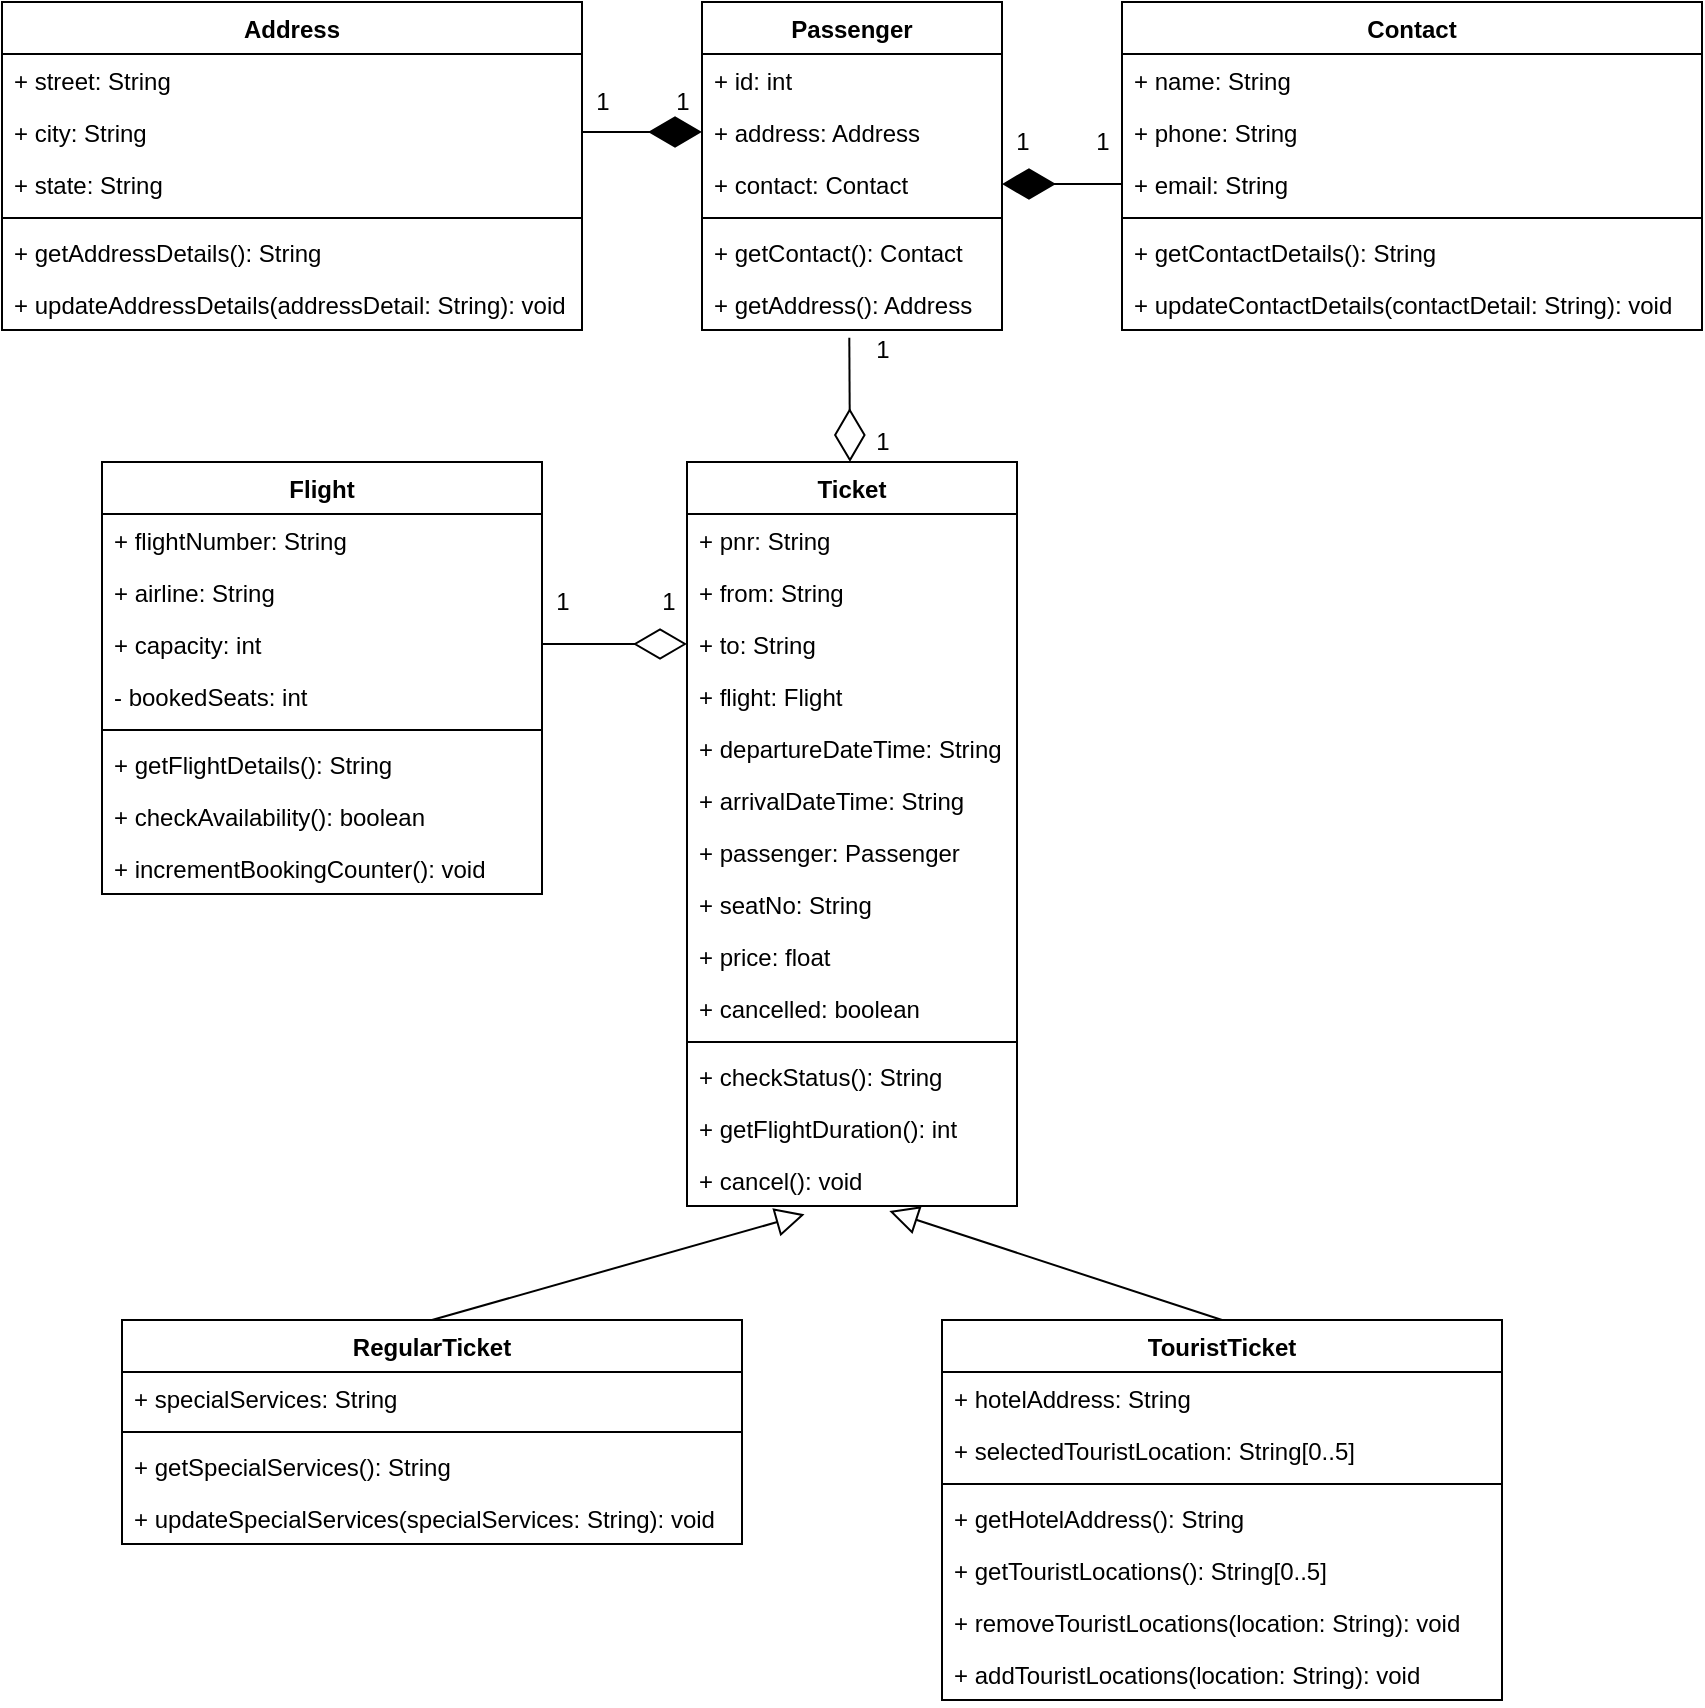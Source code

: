 <mxfile version="14.1.8" type="device"><diagram id="u4aO8NlVQv7wUik7gx_t" name="Page-1"><mxGraphModel dx="1008" dy="482" grid="1" gridSize="10" guides="1" tooltips="1" connect="1" arrows="1" fold="1" page="1" pageScale="1" pageWidth="850" pageHeight="1100" math="0" shadow="0"><root><mxCell id="0"/><mxCell id="1" parent="0"/><mxCell id="AhDVwr11XmGg5NeCfyM9-29" value="" style="endArrow=diamondThin;endFill=1;endSize=24;html=1;exitX=1;exitY=0.5;exitDx=0;exitDy=0;entryX=0;entryY=0.5;entryDx=0;entryDy=0;" parent="1" source="AhDVwr11XmGg5NeCfyM9-44" target="AhDVwr11XmGg5NeCfyM9-24" edge="1"><mxGeometry width="160" relative="1" as="geometry"><mxPoint x="90" y="270" as="sourcePoint"/><mxPoint x="250" y="270" as="targetPoint"/></mxGeometry></mxCell><mxCell id="AhDVwr11XmGg5NeCfyM9-30" value="1" style="text;html=1;align=center;verticalAlign=middle;resizable=0;points=[];autosize=1;" parent="1" vertex="1"><mxGeometry x="360" y="80" width="20" height="20" as="geometry"/></mxCell><mxCell id="AhDVwr11XmGg5NeCfyM9-31" value="1" style="text;html=1;align=center;verticalAlign=middle;resizable=0;points=[];autosize=1;" parent="1" vertex="1"><mxGeometry x="400" y="80" width="20" height="20" as="geometry"/></mxCell><mxCell id="AhDVwr11XmGg5NeCfyM9-32" value="" style="endArrow=diamondThin;endFill=1;endSize=24;html=1;exitX=0;exitY=0.5;exitDx=0;exitDy=0;entryX=1;entryY=0.5;entryDx=0;entryDy=0;" parent="1" source="AhDVwr11XmGg5NeCfyM9-38" target="AhDVwr11XmGg5NeCfyM9-25" edge="1"><mxGeometry width="160" relative="1" as="geometry"><mxPoint x="260" y="115" as="sourcePoint"/><mxPoint x="350" y="115" as="targetPoint"/></mxGeometry></mxCell><mxCell id="AhDVwr11XmGg5NeCfyM9-33" value="1" style="text;html=1;align=center;verticalAlign=middle;resizable=0;points=[];autosize=1;" parent="1" vertex="1"><mxGeometry x="570" y="100" width="20" height="20" as="geometry"/></mxCell><mxCell id="AhDVwr11XmGg5NeCfyM9-34" value="1" style="text;html=1;align=center;verticalAlign=middle;resizable=0;points=[];autosize=1;" parent="1" vertex="1"><mxGeometry x="610" y="100" width="20" height="20" as="geometry"/></mxCell><mxCell id="AhDVwr11XmGg5NeCfyM9-65" value="" style="endArrow=diamondThin;endFill=0;endSize=24;html=1;exitX=1;exitY=0.5;exitDx=0;exitDy=0;entryX=0;entryY=0.5;entryDx=0;entryDy=0;" parent="1" target="dr_cNDjnIE-Zjc2kXZT7-21" edge="1"><mxGeometry width="160" relative="1" as="geometry"><mxPoint x="340.0" y="361.0" as="sourcePoint"/><mxPoint x="380" y="550" as="targetPoint"/></mxGeometry></mxCell><mxCell id="AhDVwr11XmGg5NeCfyM9-71" value="" style="endArrow=diamondThin;endFill=0;endSize=24;html=1;exitX=0.491;exitY=1.147;exitDx=0;exitDy=0;exitPerimeter=0;" parent="1" source="AhDVwr11XmGg5NeCfyM9-28" target="dr_cNDjnIE-Zjc2kXZT7-1" edge="1"><mxGeometry width="160" relative="1" as="geometry"><mxPoint x="350" y="371.0" as="sourcePoint"/><mxPoint x="422.5" y="371.0" as="targetPoint"/></mxGeometry></mxCell><mxCell id="AhDVwr11XmGg5NeCfyM9-72" value="" style="edgeStyle=none;html=1;endSize=12;endArrow=block;endFill=0;exitX=0.5;exitY=0;exitDx=0;exitDy=0;entryX=0.356;entryY=1.16;entryDx=0;entryDy=0;entryPerimeter=0;" parent="1" source="dr_cNDjnIE-Zjc2kXZT7-5" target="AhDVwr11XmGg5NeCfyM9-63" edge="1"><mxGeometry width="160" relative="1" as="geometry"><mxPoint x="230" y="600" as="sourcePoint"/><mxPoint x="390" y="600" as="targetPoint"/></mxGeometry></mxCell><mxCell id="AhDVwr11XmGg5NeCfyM9-73" value="" style="edgeStyle=none;html=1;endSize=12;endArrow=block;endFill=0;exitX=0.5;exitY=0;exitDx=0;exitDy=0;entryX=0.613;entryY=1.096;entryDx=0;entryDy=0;entryPerimeter=0;" parent="1" source="dr_cNDjnIE-Zjc2kXZT7-9" target="AhDVwr11XmGg5NeCfyM9-63" edge="1"><mxGeometry width="160" relative="1" as="geometry"><mxPoint x="295" y="709" as="sourcePoint"/><mxPoint x="481.24" y="656.16" as="targetPoint"/></mxGeometry></mxCell><mxCell id="AhDVwr11XmGg5NeCfyM9-74" value="1" style="text;html=1;align=center;verticalAlign=middle;resizable=0;points=[];autosize=1;" parent="1" vertex="1"><mxGeometry x="500" y="250" width="20" height="20" as="geometry"/></mxCell><mxCell id="AhDVwr11XmGg5NeCfyM9-75" value="1" style="text;html=1;align=center;verticalAlign=middle;resizable=0;points=[];autosize=1;" parent="1" vertex="1"><mxGeometry x="500" y="204" width="20" height="20" as="geometry"/></mxCell><mxCell id="AhDVwr11XmGg5NeCfyM9-76" value="1" style="text;html=1;align=center;verticalAlign=middle;resizable=0;points=[];autosize=1;" parent="1" vertex="1"><mxGeometry x="340" y="330" width="20" height="20" as="geometry"/></mxCell><mxCell id="AhDVwr11XmGg5NeCfyM9-77" value="1" style="text;html=1;align=center;verticalAlign=middle;resizable=0;points=[];autosize=1;" parent="1" vertex="1"><mxGeometry x="392.5" y="330" width="20" height="20" as="geometry"/></mxCell><mxCell id="AhDVwr11XmGg5NeCfyM9-22" value="Passenger" style="swimlane;fontStyle=1;align=center;verticalAlign=top;childLayout=stackLayout;horizontal=1;startSize=26;horizontalStack=0;resizeParent=1;resizeParentMax=0;resizeLast=0;collapsible=1;marginBottom=0;" parent="1" vertex="1"><mxGeometry x="420" y="40" width="150" height="164" as="geometry"><mxRectangle x="200" y="120" width="80" height="26" as="alternateBounds"/></mxGeometry></mxCell><mxCell id="AhDVwr11XmGg5NeCfyM9-23" value="+ id: int" style="text;strokeColor=none;fillColor=none;align=left;verticalAlign=top;spacingLeft=4;spacingRight=4;overflow=hidden;rotatable=0;points=[[0,0.5],[1,0.5]];portConstraint=eastwest;" parent="AhDVwr11XmGg5NeCfyM9-22" vertex="1"><mxGeometry y="26" width="150" height="26" as="geometry"/></mxCell><mxCell id="AhDVwr11XmGg5NeCfyM9-24" value="+ address: Address" style="text;strokeColor=none;fillColor=none;align=left;verticalAlign=top;spacingLeft=4;spacingRight=4;overflow=hidden;rotatable=0;points=[[0,0.5],[1,0.5]];portConstraint=eastwest;" parent="AhDVwr11XmGg5NeCfyM9-22" vertex="1"><mxGeometry y="52" width="150" height="26" as="geometry"/></mxCell><mxCell id="AhDVwr11XmGg5NeCfyM9-25" value="+ contact: Contact" style="text;strokeColor=none;fillColor=none;align=left;verticalAlign=top;spacingLeft=4;spacingRight=4;overflow=hidden;rotatable=0;points=[[0,0.5],[1,0.5]];portConstraint=eastwest;" parent="AhDVwr11XmGg5NeCfyM9-22" vertex="1"><mxGeometry y="78" width="150" height="26" as="geometry"/></mxCell><mxCell id="AhDVwr11XmGg5NeCfyM9-26" value="" style="line;strokeWidth=1;fillColor=none;align=left;verticalAlign=middle;spacingTop=-1;spacingLeft=3;spacingRight=3;rotatable=0;labelPosition=right;points=[];portConstraint=eastwest;" parent="AhDVwr11XmGg5NeCfyM9-22" vertex="1"><mxGeometry y="104" width="150" height="8" as="geometry"/></mxCell><mxCell id="AhDVwr11XmGg5NeCfyM9-27" value="+ getContact(): Contact" style="text;strokeColor=none;fillColor=none;align=left;verticalAlign=top;spacingLeft=4;spacingRight=4;overflow=hidden;rotatable=0;points=[[0,0.5],[1,0.5]];portConstraint=eastwest;" parent="AhDVwr11XmGg5NeCfyM9-22" vertex="1"><mxGeometry y="112" width="150" height="26" as="geometry"/></mxCell><mxCell id="AhDVwr11XmGg5NeCfyM9-28" value="+ getAddress(): Address" style="text;strokeColor=none;fillColor=none;align=left;verticalAlign=top;spacingLeft=4;spacingRight=4;overflow=hidden;rotatable=0;points=[[0,0.5],[1,0.5]];portConstraint=eastwest;" parent="AhDVwr11XmGg5NeCfyM9-22" vertex="1"><mxGeometry y="138" width="150" height="26" as="geometry"/></mxCell><mxCell id="AhDVwr11XmGg5NeCfyM9-35" value="Contact" style="swimlane;fontStyle=1;align=center;verticalAlign=top;childLayout=stackLayout;horizontal=1;startSize=26;horizontalStack=0;resizeParent=1;resizeParentMax=0;resizeLast=0;collapsible=1;marginBottom=0;" parent="1" vertex="1"><mxGeometry x="630" y="40" width="290" height="164" as="geometry"><mxRectangle x="200" y="120" width="80" height="26" as="alternateBounds"/></mxGeometry></mxCell><mxCell id="AhDVwr11XmGg5NeCfyM9-36" value="+ name: String" style="text;strokeColor=none;fillColor=none;align=left;verticalAlign=top;spacingLeft=4;spacingRight=4;overflow=hidden;rotatable=0;points=[[0,0.5],[1,0.5]];portConstraint=eastwest;" parent="AhDVwr11XmGg5NeCfyM9-35" vertex="1"><mxGeometry y="26" width="290" height="26" as="geometry"/></mxCell><mxCell id="AhDVwr11XmGg5NeCfyM9-37" value="+ phone: String" style="text;strokeColor=none;fillColor=none;align=left;verticalAlign=top;spacingLeft=4;spacingRight=4;overflow=hidden;rotatable=0;points=[[0,0.5],[1,0.5]];portConstraint=eastwest;" parent="AhDVwr11XmGg5NeCfyM9-35" vertex="1"><mxGeometry y="52" width="290" height="26" as="geometry"/></mxCell><mxCell id="AhDVwr11XmGg5NeCfyM9-38" value="+ email: String" style="text;strokeColor=none;fillColor=none;align=left;verticalAlign=top;spacingLeft=4;spacingRight=4;overflow=hidden;rotatable=0;points=[[0,0.5],[1,0.5]];portConstraint=eastwest;" parent="AhDVwr11XmGg5NeCfyM9-35" vertex="1"><mxGeometry y="78" width="290" height="26" as="geometry"/></mxCell><mxCell id="AhDVwr11XmGg5NeCfyM9-39" value="" style="line;strokeWidth=1;fillColor=none;align=left;verticalAlign=middle;spacingTop=-1;spacingLeft=3;spacingRight=3;rotatable=0;labelPosition=right;points=[];portConstraint=eastwest;" parent="AhDVwr11XmGg5NeCfyM9-35" vertex="1"><mxGeometry y="104" width="290" height="8" as="geometry"/></mxCell><mxCell id="AhDVwr11XmGg5NeCfyM9-40" value="+ getContactDetails(): String" style="text;strokeColor=none;fillColor=none;align=left;verticalAlign=top;spacingLeft=4;spacingRight=4;overflow=hidden;rotatable=0;points=[[0,0.5],[1,0.5]];portConstraint=eastwest;" parent="AhDVwr11XmGg5NeCfyM9-35" vertex="1"><mxGeometry y="112" width="290" height="26" as="geometry"/></mxCell><mxCell id="AhDVwr11XmGg5NeCfyM9-41" value="+ updateContactDetails(contactDetail: String): void" style="text;strokeColor=none;fillColor=none;align=left;verticalAlign=top;spacingLeft=4;spacingRight=4;overflow=hidden;rotatable=0;points=[[0,0.5],[1,0.5]];portConstraint=eastwest;" parent="AhDVwr11XmGg5NeCfyM9-35" vertex="1"><mxGeometry y="138" width="290" height="26" as="geometry"/></mxCell><mxCell id="AhDVwr11XmGg5NeCfyM9-42" value="Address" style="swimlane;fontStyle=1;align=center;verticalAlign=top;childLayout=stackLayout;horizontal=1;startSize=26;horizontalStack=0;resizeParent=1;resizeParentMax=0;resizeLast=0;collapsible=1;marginBottom=0;" parent="1" vertex="1"><mxGeometry x="70" y="40" width="290" height="164" as="geometry"><mxRectangle x="200" y="120" width="80" height="26" as="alternateBounds"/></mxGeometry></mxCell><mxCell id="AhDVwr11XmGg5NeCfyM9-43" value="+ street: String" style="text;strokeColor=none;fillColor=none;align=left;verticalAlign=top;spacingLeft=4;spacingRight=4;overflow=hidden;rotatable=0;points=[[0,0.5],[1,0.5]];portConstraint=eastwest;" parent="AhDVwr11XmGg5NeCfyM9-42" vertex="1"><mxGeometry y="26" width="290" height="26" as="geometry"/></mxCell><mxCell id="AhDVwr11XmGg5NeCfyM9-44" value="+ city: String" style="text;strokeColor=none;fillColor=none;align=left;verticalAlign=top;spacingLeft=4;spacingRight=4;overflow=hidden;rotatable=0;points=[[0,0.5],[1,0.5]];portConstraint=eastwest;" parent="AhDVwr11XmGg5NeCfyM9-42" vertex="1"><mxGeometry y="52" width="290" height="26" as="geometry"/></mxCell><mxCell id="AhDVwr11XmGg5NeCfyM9-45" value="+ state: String" style="text;strokeColor=none;fillColor=none;align=left;verticalAlign=top;spacingLeft=4;spacingRight=4;overflow=hidden;rotatable=0;points=[[0,0.5],[1,0.5]];portConstraint=eastwest;" parent="AhDVwr11XmGg5NeCfyM9-42" vertex="1"><mxGeometry y="78" width="290" height="26" as="geometry"/></mxCell><mxCell id="AhDVwr11XmGg5NeCfyM9-46" value="" style="line;strokeWidth=1;fillColor=none;align=left;verticalAlign=middle;spacingTop=-1;spacingLeft=3;spacingRight=3;rotatable=0;labelPosition=right;points=[];portConstraint=eastwest;" parent="AhDVwr11XmGg5NeCfyM9-42" vertex="1"><mxGeometry y="104" width="290" height="8" as="geometry"/></mxCell><mxCell id="AhDVwr11XmGg5NeCfyM9-47" value="+ getAddressDetails(): String" style="text;strokeColor=none;fillColor=none;align=left;verticalAlign=top;spacingLeft=4;spacingRight=4;overflow=hidden;rotatable=0;points=[[0,0.5],[1,0.5]];portConstraint=eastwest;" parent="AhDVwr11XmGg5NeCfyM9-42" vertex="1"><mxGeometry y="112" width="290" height="26" as="geometry"/></mxCell><mxCell id="AhDVwr11XmGg5NeCfyM9-48" value="+ updateAddressDetails(addressDetail: String): void" style="text;strokeColor=none;fillColor=none;align=left;verticalAlign=top;spacingLeft=4;spacingRight=4;overflow=hidden;rotatable=0;points=[[0,0.5],[1,0.5]];portConstraint=eastwest;" parent="AhDVwr11XmGg5NeCfyM9-42" vertex="1"><mxGeometry y="138" width="290" height="26" as="geometry"/></mxCell><mxCell id="dr_cNDjnIE-Zjc2kXZT7-17" value="Flight" style="swimlane;fontStyle=1;align=center;verticalAlign=top;childLayout=stackLayout;horizontal=1;startSize=26;horizontalStack=0;resizeParent=1;resizeParentMax=0;resizeLast=0;collapsible=1;marginBottom=0;" parent="1" vertex="1"><mxGeometry x="120" y="270" width="220" height="216" as="geometry"/></mxCell><mxCell id="AhDVwr11XmGg5NeCfyM9-50" value="+ flightNumber: String" style="text;strokeColor=none;fillColor=none;align=left;verticalAlign=top;spacingLeft=4;spacingRight=4;overflow=hidden;rotatable=0;points=[[0,0.5],[1,0.5]];portConstraint=eastwest;" parent="dr_cNDjnIE-Zjc2kXZT7-17" vertex="1"><mxGeometry y="26" width="220" height="26" as="geometry"/></mxCell><mxCell id="AhDVwr11XmGg5NeCfyM9-58" value="+ airline: String" style="text;strokeColor=none;fillColor=none;align=left;verticalAlign=top;spacingLeft=4;spacingRight=4;overflow=hidden;rotatable=0;points=[[0,0.5],[1,0.5]];portConstraint=eastwest;" parent="dr_cNDjnIE-Zjc2kXZT7-17" vertex="1"><mxGeometry y="52" width="220" height="26" as="geometry"/></mxCell><mxCell id="AhDVwr11XmGg5NeCfyM9-60" value="+ capacity: int" style="text;strokeColor=none;fillColor=none;align=left;verticalAlign=top;spacingLeft=4;spacingRight=4;overflow=hidden;rotatable=0;points=[[0,0.5],[1,0.5]];portConstraint=eastwest;" parent="dr_cNDjnIE-Zjc2kXZT7-17" vertex="1"><mxGeometry y="78" width="220" height="26" as="geometry"/></mxCell><mxCell id="AhDVwr11XmGg5NeCfyM9-78" value="- bookedSeats: int" style="text;strokeColor=none;fillColor=none;align=left;verticalAlign=top;spacingLeft=4;spacingRight=4;overflow=hidden;rotatable=0;points=[[0,0.5],[1,0.5]];portConstraint=eastwest;" parent="dr_cNDjnIE-Zjc2kXZT7-17" vertex="1"><mxGeometry y="104" width="220" height="26" as="geometry"/></mxCell><mxCell id="dr_cNDjnIE-Zjc2kXZT7-19" value="" style="line;strokeWidth=1;fillColor=none;align=left;verticalAlign=middle;spacingTop=-1;spacingLeft=3;spacingRight=3;rotatable=0;labelPosition=right;points=[];portConstraint=eastwest;" parent="dr_cNDjnIE-Zjc2kXZT7-17" vertex="1"><mxGeometry y="130" width="220" height="8" as="geometry"/></mxCell><mxCell id="dr_cNDjnIE-Zjc2kXZT7-20" value="+ getFlightDetails(): String" style="text;strokeColor=none;fillColor=none;align=left;verticalAlign=top;spacingLeft=4;spacingRight=4;overflow=hidden;rotatable=0;points=[[0,0.5],[1,0.5]];portConstraint=eastwest;" parent="dr_cNDjnIE-Zjc2kXZT7-17" vertex="1"><mxGeometry y="138" width="220" height="26" as="geometry"/></mxCell><mxCell id="AhDVwr11XmGg5NeCfyM9-79" value="+ checkAvailability(): boolean" style="text;strokeColor=none;fillColor=none;align=left;verticalAlign=top;spacingLeft=4;spacingRight=4;overflow=hidden;rotatable=0;points=[[0,0.5],[1,0.5]];portConstraint=eastwest;" parent="dr_cNDjnIE-Zjc2kXZT7-17" vertex="1"><mxGeometry y="164" width="220" height="26" as="geometry"/></mxCell><mxCell id="AhDVwr11XmGg5NeCfyM9-80" value="+ incrementBookingCounter(): void" style="text;strokeColor=none;fillColor=none;align=left;verticalAlign=top;spacingLeft=4;spacingRight=4;overflow=hidden;rotatable=0;points=[[0,0.5],[1,0.5]];portConstraint=eastwest;" parent="dr_cNDjnIE-Zjc2kXZT7-17" vertex="1"><mxGeometry y="190" width="220" height="26" as="geometry"/></mxCell><mxCell id="dr_cNDjnIE-Zjc2kXZT7-1" value="Ticket" style="swimlane;fontStyle=1;align=center;verticalAlign=top;childLayout=stackLayout;horizontal=1;startSize=26;horizontalStack=0;resizeParent=1;resizeParentMax=0;resizeLast=0;collapsible=1;marginBottom=0;" parent="1" vertex="1"><mxGeometry x="412.5" y="270" width="165" height="372" as="geometry"/></mxCell><mxCell id="AhDVwr11XmGg5NeCfyM9-54" value="+ pnr: String" style="text;strokeColor=none;fillColor=none;align=left;verticalAlign=top;spacingLeft=4;spacingRight=4;overflow=hidden;rotatable=0;points=[[0,0.5],[1,0.5]];portConstraint=eastwest;" parent="dr_cNDjnIE-Zjc2kXZT7-1" vertex="1"><mxGeometry y="26" width="165" height="26" as="geometry"/></mxCell><mxCell id="dr_cNDjnIE-Zjc2kXZT7-18" value="+ from: String" style="text;strokeColor=none;fillColor=none;align=left;verticalAlign=top;spacingLeft=4;spacingRight=4;overflow=hidden;rotatable=0;points=[[0,0.5],[1,0.5]];portConstraint=eastwest;" parent="dr_cNDjnIE-Zjc2kXZT7-1" vertex="1"><mxGeometry y="52" width="165" height="26" as="geometry"/></mxCell><mxCell id="dr_cNDjnIE-Zjc2kXZT7-21" value="+ to: String" style="text;strokeColor=none;fillColor=none;align=left;verticalAlign=top;spacingLeft=4;spacingRight=4;overflow=hidden;rotatable=0;points=[[0,0.5],[1,0.5]];portConstraint=eastwest;" parent="dr_cNDjnIE-Zjc2kXZT7-1" vertex="1"><mxGeometry y="78" width="165" height="26" as="geometry"/></mxCell><mxCell id="dr_cNDjnIE-Zjc2kXZT7-2" value="+ flight: Flight" style="text;strokeColor=none;fillColor=none;align=left;verticalAlign=top;spacingLeft=4;spacingRight=4;overflow=hidden;rotatable=0;points=[[0,0.5],[1,0.5]];portConstraint=eastwest;" parent="dr_cNDjnIE-Zjc2kXZT7-1" vertex="1"><mxGeometry y="104" width="165" height="26" as="geometry"/></mxCell><mxCell id="dr_cNDjnIE-Zjc2kXZT7-22" value="+ departureDateTime: String" style="text;strokeColor=none;fillColor=none;align=left;verticalAlign=top;spacingLeft=4;spacingRight=4;overflow=hidden;rotatable=0;points=[[0,0.5],[1,0.5]];portConstraint=eastwest;" parent="dr_cNDjnIE-Zjc2kXZT7-1" vertex="1"><mxGeometry y="130" width="165" height="26" as="geometry"/></mxCell><mxCell id="dr_cNDjnIE-Zjc2kXZT7-23" value="+ arrivalDateTime: String" style="text;strokeColor=none;fillColor=none;align=left;verticalAlign=top;spacingLeft=4;spacingRight=4;overflow=hidden;rotatable=0;points=[[0,0.5],[1,0.5]];portConstraint=eastwest;" parent="dr_cNDjnIE-Zjc2kXZT7-1" vertex="1"><mxGeometry y="156" width="165" height="26" as="geometry"/></mxCell><mxCell id="AhDVwr11XmGg5NeCfyM9-51" value="+ passenger: Passenger" style="text;strokeColor=none;fillColor=none;align=left;verticalAlign=top;spacingLeft=4;spacingRight=4;overflow=hidden;rotatable=0;points=[[0,0.5],[1,0.5]];portConstraint=eastwest;" parent="dr_cNDjnIE-Zjc2kXZT7-1" vertex="1"><mxGeometry y="182" width="165" height="26" as="geometry"/></mxCell><mxCell id="AhDVwr11XmGg5NeCfyM9-53" value="+ seatNo: String" style="text;strokeColor=none;fillColor=none;align=left;verticalAlign=top;spacingLeft=4;spacingRight=4;overflow=hidden;rotatable=0;points=[[0,0.5],[1,0.5]];portConstraint=eastwest;" parent="dr_cNDjnIE-Zjc2kXZT7-1" vertex="1"><mxGeometry y="208" width="165" height="26" as="geometry"/></mxCell><mxCell id="dr_cNDjnIE-Zjc2kXZT7-24" value="+ price: float" style="text;strokeColor=none;fillColor=none;align=left;verticalAlign=top;spacingLeft=4;spacingRight=4;overflow=hidden;rotatable=0;points=[[0,0.5],[1,0.5]];portConstraint=eastwest;" parent="dr_cNDjnIE-Zjc2kXZT7-1" vertex="1"><mxGeometry y="234" width="165" height="26" as="geometry"/></mxCell><mxCell id="AhDVwr11XmGg5NeCfyM9-57" value="+ cancelled: boolean" style="text;strokeColor=none;fillColor=none;align=left;verticalAlign=top;spacingLeft=4;spacingRight=4;overflow=hidden;rotatable=0;points=[[0,0.5],[1,0.5]];portConstraint=eastwest;" parent="dr_cNDjnIE-Zjc2kXZT7-1" vertex="1"><mxGeometry y="260" width="165" height="26" as="geometry"/></mxCell><mxCell id="dr_cNDjnIE-Zjc2kXZT7-3" value="" style="line;strokeWidth=1;fillColor=none;align=left;verticalAlign=middle;spacingTop=-1;spacingLeft=3;spacingRight=3;rotatable=0;labelPosition=right;points=[];portConstraint=eastwest;" parent="dr_cNDjnIE-Zjc2kXZT7-1" vertex="1"><mxGeometry y="286" width="165" height="8" as="geometry"/></mxCell><mxCell id="dr_cNDjnIE-Zjc2kXZT7-4" value="+ checkStatus(): String" style="text;strokeColor=none;fillColor=none;align=left;verticalAlign=top;spacingLeft=4;spacingRight=4;overflow=hidden;rotatable=0;points=[[0,0.5],[1,0.5]];portConstraint=eastwest;" parent="dr_cNDjnIE-Zjc2kXZT7-1" vertex="1"><mxGeometry y="294" width="165" height="26" as="geometry"/></mxCell><mxCell id="AhDVwr11XmGg5NeCfyM9-62" value="+ getFlightDuration(): int" style="text;strokeColor=none;fillColor=none;align=left;verticalAlign=top;spacingLeft=4;spacingRight=4;overflow=hidden;rotatable=0;points=[[0,0.5],[1,0.5]];portConstraint=eastwest;" parent="dr_cNDjnIE-Zjc2kXZT7-1" vertex="1"><mxGeometry y="320" width="165" height="26" as="geometry"/></mxCell><mxCell id="AhDVwr11XmGg5NeCfyM9-63" value="+ cancel(): void" style="text;strokeColor=none;fillColor=none;align=left;verticalAlign=top;spacingLeft=4;spacingRight=4;overflow=hidden;rotatable=0;points=[[0,0.5],[1,0.5]];portConstraint=eastwest;" parent="dr_cNDjnIE-Zjc2kXZT7-1" vertex="1"><mxGeometry y="346" width="165" height="26" as="geometry"/></mxCell><mxCell id="dr_cNDjnIE-Zjc2kXZT7-5" value="RegularTicket" style="swimlane;fontStyle=1;align=center;verticalAlign=top;childLayout=stackLayout;horizontal=1;startSize=26;horizontalStack=0;resizeParent=1;resizeParentMax=0;resizeLast=0;collapsible=1;marginBottom=0;" parent="1" vertex="1"><mxGeometry x="130" y="699" width="310" height="112" as="geometry"/></mxCell><mxCell id="AhDVwr11XmGg5NeCfyM9-66" value="+ specialServices: String" style="text;strokeColor=none;fillColor=none;align=left;verticalAlign=top;spacingLeft=4;spacingRight=4;overflow=hidden;rotatable=0;points=[[0,0.5],[1,0.5]];portConstraint=eastwest;" parent="dr_cNDjnIE-Zjc2kXZT7-5" vertex="1"><mxGeometry y="26" width="310" height="26" as="geometry"/></mxCell><mxCell id="dr_cNDjnIE-Zjc2kXZT7-7" value="" style="line;strokeWidth=1;fillColor=none;align=left;verticalAlign=middle;spacingTop=-1;spacingLeft=3;spacingRight=3;rotatable=0;labelPosition=right;points=[];portConstraint=eastwest;" parent="dr_cNDjnIE-Zjc2kXZT7-5" vertex="1"><mxGeometry y="52" width="310" height="8" as="geometry"/></mxCell><mxCell id="dr_cNDjnIE-Zjc2kXZT7-8" value="+ getSpecialServices(): String" style="text;strokeColor=none;fillColor=none;align=left;verticalAlign=top;spacingLeft=4;spacingRight=4;overflow=hidden;rotatable=0;points=[[0,0.5],[1,0.5]];portConstraint=eastwest;" parent="dr_cNDjnIE-Zjc2kXZT7-5" vertex="1"><mxGeometry y="60" width="310" height="26" as="geometry"/></mxCell><mxCell id="AhDVwr11XmGg5NeCfyM9-67" value="+ updateSpecialServices(specialServices: String): void" style="text;strokeColor=none;fillColor=none;align=left;verticalAlign=top;spacingLeft=4;spacingRight=4;overflow=hidden;rotatable=0;points=[[0,0.5],[1,0.5]];portConstraint=eastwest;" parent="dr_cNDjnIE-Zjc2kXZT7-5" vertex="1"><mxGeometry y="86" width="310" height="26" as="geometry"/></mxCell><mxCell id="dr_cNDjnIE-Zjc2kXZT7-9" value="TouristTicket" style="swimlane;fontStyle=1;align=center;verticalAlign=top;childLayout=stackLayout;horizontal=1;startSize=26;horizontalStack=0;resizeParent=1;resizeParentMax=0;resizeLast=0;collapsible=1;marginBottom=0;" parent="1" vertex="1"><mxGeometry x="540" y="699" width="280" height="190" as="geometry"/></mxCell><mxCell id="AhDVwr11XmGg5NeCfyM9-55" value="+ hotelAddress: String" style="text;strokeColor=none;fillColor=none;align=left;verticalAlign=top;spacingLeft=4;spacingRight=4;overflow=hidden;rotatable=0;points=[[0,0.5],[1,0.5]];portConstraint=eastwest;" parent="dr_cNDjnIE-Zjc2kXZT7-9" vertex="1"><mxGeometry y="26" width="280" height="26" as="geometry"/></mxCell><mxCell id="AhDVwr11XmGg5NeCfyM9-56" value="+ selectedTouristLocation: String[0..5]" style="text;strokeColor=none;fillColor=none;align=left;verticalAlign=top;spacingLeft=4;spacingRight=4;overflow=hidden;rotatable=0;points=[[0,0.5],[1,0.5]];portConstraint=eastwest;" parent="dr_cNDjnIE-Zjc2kXZT7-9" vertex="1"><mxGeometry y="52" width="280" height="26" as="geometry"/></mxCell><mxCell id="dr_cNDjnIE-Zjc2kXZT7-11" value="" style="line;strokeWidth=1;fillColor=none;align=left;verticalAlign=middle;spacingTop=-1;spacingLeft=3;spacingRight=3;rotatable=0;labelPosition=right;points=[];portConstraint=eastwest;" parent="dr_cNDjnIE-Zjc2kXZT7-9" vertex="1"><mxGeometry y="78" width="280" height="8" as="geometry"/></mxCell><mxCell id="AhDVwr11XmGg5NeCfyM9-64" value="+ getHotelAddress(): String" style="text;strokeColor=none;fillColor=none;align=left;verticalAlign=top;spacingLeft=4;spacingRight=4;overflow=hidden;rotatable=0;points=[[0,0.5],[1,0.5]];portConstraint=eastwest;" parent="dr_cNDjnIE-Zjc2kXZT7-9" vertex="1"><mxGeometry y="86" width="280" height="26" as="geometry"/></mxCell><mxCell id="AhDVwr11XmGg5NeCfyM9-68" value="+ getTouristLocations(): String[0..5]" style="text;strokeColor=none;fillColor=none;align=left;verticalAlign=top;spacingLeft=4;spacingRight=4;overflow=hidden;rotatable=0;points=[[0,0.5],[1,0.5]];portConstraint=eastwest;" parent="dr_cNDjnIE-Zjc2kXZT7-9" vertex="1"><mxGeometry y="112" width="280" height="26" as="geometry"/></mxCell><mxCell id="AhDVwr11XmGg5NeCfyM9-69" value="+ removeTouristLocations(location: String): void" style="text;strokeColor=none;fillColor=none;align=left;verticalAlign=top;spacingLeft=4;spacingRight=4;overflow=hidden;rotatable=0;points=[[0,0.5],[1,0.5]];portConstraint=eastwest;" parent="dr_cNDjnIE-Zjc2kXZT7-9" vertex="1"><mxGeometry y="138" width="280" height="26" as="geometry"/></mxCell><mxCell id="AhDVwr11XmGg5NeCfyM9-70" value="+ addTouristLocations(location: String): void" style="text;strokeColor=none;fillColor=none;align=left;verticalAlign=top;spacingLeft=4;spacingRight=4;overflow=hidden;rotatable=0;points=[[0,0.5],[1,0.5]];portConstraint=eastwest;" parent="dr_cNDjnIE-Zjc2kXZT7-9" vertex="1"><mxGeometry y="164" width="280" height="26" as="geometry"/></mxCell></root></mxGraphModel></diagram></mxfile>